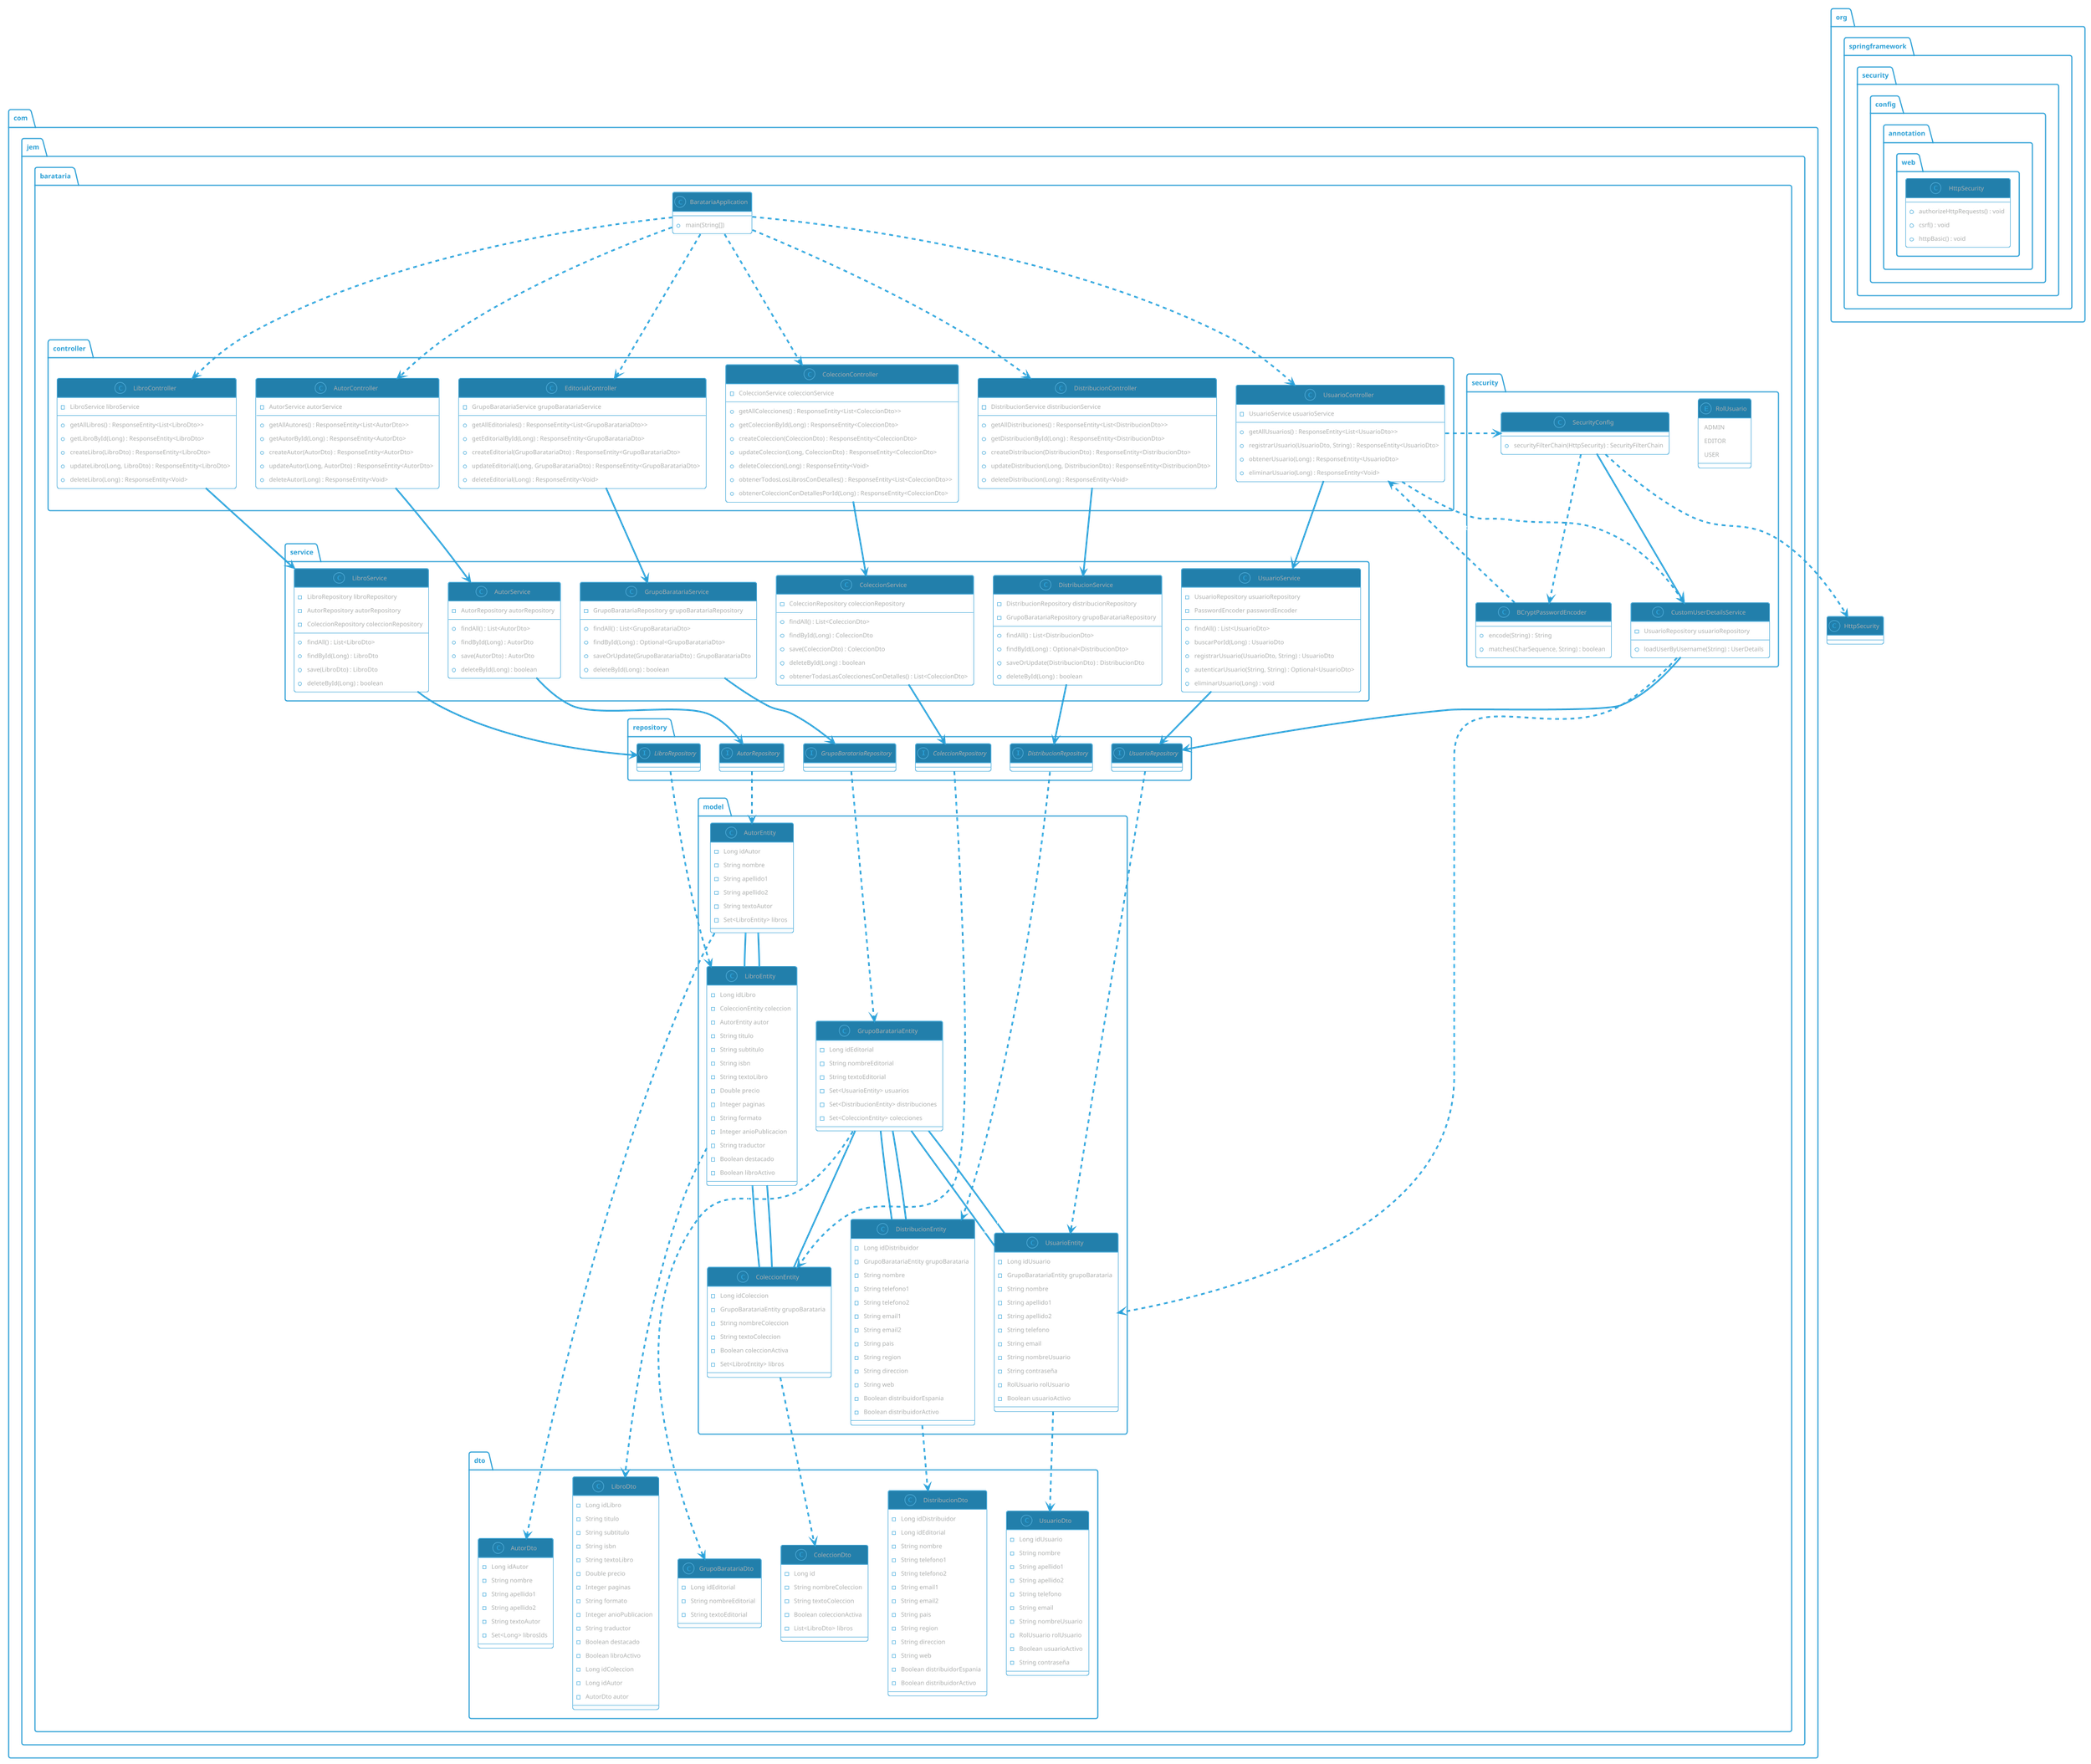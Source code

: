 @startuml
!theme cyborg-outline

' Entidades
package com.jem.barataria.model {
    class AutorEntity {
        -Long idAutor
        -String nombre
        -String apellido1
        -String apellido2
        -String textoAutor
        -Set<LibroEntity> libros
    }

    class ColeccionEntity {
        -Long idColeccion
        -GrupoBaratariaEntity grupoBarataria
        -String nombreColeccion
        -String textoColeccion
        -Boolean coleccionActiva
        -Set<LibroEntity> libros
    }

    class DistribucionEntity {
        -Long idDistribuidor
        -GrupoBaratariaEntity grupoBarataria
        -String nombre
        -String telefono1
        -String telefono2
        -String email1
        -String email2
        -String pais
        -String region
        -String direccion
        -String web
        -Boolean distribuidorEspania
        -Boolean distribuidorActivo
    }

    class GrupoBaratariaEntity {
        -Long idEditorial
        -String nombreEditorial
        -String textoEditorial
        -Set<UsuarioEntity> usuarios
        -Set<DistribucionEntity> distribuciones
        -Set<ColeccionEntity> colecciones
    }

    class LibroEntity {
        -Long idLibro
        -ColeccionEntity coleccion
        -AutorEntity autor
        -String titulo
        -String subtitulo
        -String isbn
        -String textoLibro
        -Double precio
        -Integer paginas
        -String formato
        -Integer anioPublicacion
        -String traductor
        -Boolean destacado
        -Boolean libroActivo
    }

    class UsuarioEntity {
        -Long idUsuario
        -GrupoBaratariaEntity grupoBarataria
        -String nombre
        -String apellido1
        -String apellido2
        -String telefono
        -String email
        -String nombreUsuario
        -String contraseña
        -RolUsuario rolUsuario
        -Boolean usuarioActivo
    }
}

' DTOs
package com.jem.barataria.dto {
    class AutorDto {
        -Long idAutor
        -String nombre
        -String apellido1
        -String apellido2
        -String textoAutor
        -Set<Long> librosIds
    }

    class ColeccionDto {
        -Long id
        -String nombreColeccion
        -String textoColeccion
        -Boolean coleccionActiva
        -List<LibroDto> libros
    }

    class DistribucionDto {
        -Long idDistribuidor
        -Long idEditorial
        -String nombre
        -String telefono1
        -String telefono2
        -String email1
        -String email2
        -String pais
        -String region
        -String direccion
        -String web
        -Boolean distribuidorEspania
        -Boolean distribuidorActivo
    }

    class GrupoBaratariaDto {
        -Long idEditorial
        -String nombreEditorial
        -String textoEditorial
    }

    class LibroDto {
        -Long idLibro
        -String titulo
        -String subtitulo
        -String isbn
        -String textoLibro
        -Double precio
        -Integer paginas
        -String formato
        -Integer anioPublicacion
        -String traductor
        -Boolean destacado
        -Boolean libroActivo
        -Long idColeccion
        -Long idAutor
        -AutorDto autor
    }

    class UsuarioDto {
        -Long idUsuario
        -String nombre
        -String apellido1
        -String apellido2
        -String telefono
        -String email
        -String nombreUsuario
        -RolUsuario rolUsuario
        -Boolean usuarioActivo
        -String contraseña
    }
}

' Repositorios
package com.jem.barataria.repository {
    interface AutorRepository {}
    interface ColeccionRepository {}
    interface DistribucionRepository {}
    interface GrupoBaratariaRepository {}
    interface LibroRepository {}
    interface UsuarioRepository {}
}

' Servicios
package com.jem.barataria.service {
    class AutorService {
        -AutorRepository autorRepository
        +findAll() : List<AutorDto>
        +findById(Long) : AutorDto
        +save(AutorDto) : AutorDto
        +deleteById(Long) : boolean
    }

    class ColeccionService {
        -ColeccionRepository coleccionRepository
        +findAll() : List<ColeccionDto>
        +findById(Long) : ColeccionDto
        +save(ColeccionDto) : ColeccionDto
        +deleteById(Long) : boolean
        +obtenerTodasLasColeccionesConDetalles() : List<ColeccionDto>
    }

    class DistribucionService {
        -DistribucionRepository distribucionRepository
        -GrupoBaratariaRepository grupoBaratariaRepository
        +findAll() : List<DistribucionDto>
        +findById(Long) : Optional<DistribucionDto>
        +saveOrUpdate(DistribucionDto) : DistribucionDto
        +deleteById(Long) : boolean
    }

    class GrupoBaratariaService {
        -GrupoBaratariaRepository grupoBaratariaRepository
        +findAll() : List<GrupoBaratariaDto>
        +findById(Long) : Optional<GrupoBaratariaDto>
        +saveOrUpdate(GrupoBaratariaDto) : GrupoBaratariaDto
        +deleteById(Long) : boolean
    }

    class LibroService {
        -LibroRepository libroRepository
        -AutorRepository autorRepository
        -ColeccionRepository coleccionRepository
        +findAll() : List<LibroDto>
        +findById(Long) : LibroDto
        +save(LibroDto) : LibroDto
        +deleteById(Long) : boolean
    }

    class UsuarioService {
        -UsuarioRepository usuarioRepository
        -PasswordEncoder passwordEncoder
        +findAll() : List<UsuarioDto>
        +buscarPorId(Long) : UsuarioDto
        +registrarUsuario(UsuarioDto, String) : UsuarioDto
        +autenticarUsuario(String, String) : Optional<UsuarioDto>
        +eliminarUsuario(Long) : void
    }
}

' Controladores
package com.jem.barataria.controller {
    class AutorController {
        -AutorService autorService
        +getAllAutores() : ResponseEntity<List<AutorDto>>
        +getAutorById(Long) : ResponseEntity<AutorDto>
        +createAutor(AutorDto) : ResponseEntity<AutorDto>
        +updateAutor(Long, AutorDto) : ResponseEntity<AutorDto>
        +deleteAutor(Long) : ResponseEntity<Void>
    }

    class ColeccionController {
        -ColeccionService coleccionService
        +getAllColecciones() : ResponseEntity<List<ColeccionDto>>
        +getColeccionById(Long) : ResponseEntity<ColeccionDto>
        +createColeccion(ColeccionDto) : ResponseEntity<ColeccionDto>
        +updateColeccion(Long, ColeccionDto) : ResponseEntity<ColeccionDto>
        +deleteColeccion(Long) : ResponseEntity<Void>
        +obtenerTodosLosLibrosConDetalles() : ResponseEntity<List<ColeccionDto>>
        +obtenerColeccionConDetallesPorId(Long) : ResponseEntity<ColeccionDto>
    }

    class DistribucionController {
        -DistribucionService distribucionService
        +getAllDistribuciones() : ResponseEntity<List<DistribucionDto>>
        +getDistribucionById(Long) : ResponseEntity<DistribucionDto>
        +createDistribucion(DistribucionDto) : ResponseEntity<DistribucionDto>
        +updateDistribucion(Long, DistribucionDto) : ResponseEntity<DistribucionDto>
        +deleteDistribucion(Long) : ResponseEntity<Void>
    }

    class EditorialController {
        -GrupoBaratariaService grupoBaratariaService
        +getAllEditoriales() : ResponseEntity<List<GrupoBaratariaDto>>
        +getEditorialById(Long) : ResponseEntity<GrupoBaratariaDto>
        +createEditorial(GrupoBaratariaDto) : ResponseEntity<GrupoBaratariaDto>
        +updateEditorial(Long, GrupoBaratariaDto) : ResponseEntity<GrupoBaratariaDto>
        +deleteEditorial(Long) : ResponseEntity<Void>
    }

    class LibroController {
        -LibroService libroService
        +getAllLibros() : ResponseEntity<List<LibroDto>>
        +getLibroById(Long) : ResponseEntity<LibroDto>
        +createLibro(LibroDto) : ResponseEntity<LibroDto>
        +updateLibro(Long, LibroDto) : ResponseEntity<LibroDto>
        +deleteLibro(Long) : ResponseEntity<Void>
    }

    class UsuarioController {
        -UsuarioService usuarioService
        +getAllUsuarios() : ResponseEntity<List<UsuarioDto>>
        +registrarUsuario(UsuarioDto, String) : ResponseEntity<UsuarioDto>
        +obtenerUsuario(Long) : ResponseEntity<UsuarioDto>
        +eliminarUsuario(Long) : ResponseEntity<Void>
    }
}

' Clases de seguridad
package com.jem.barataria.security {
    class CustomUserDetailsService {
        -UsuarioRepository usuarioRepository
        +loadUserByUsername(String) : UserDetails
    }

    enum RolUsuario {
        ADMIN
        EDITOR
        USER
    }

    class SecurityConfig {
        +securityFilterChain(HttpSecurity) : SecurityFilterChain
    }

    class BCryptPasswordEncoder {
        +encode(String) : String
        +matches(CharSequence, String) : boolean
    }
}

' Relaciones de seguridad
CustomUserDetailsService --> UsuarioRepository
SecurityConfig ..> HttpSecurity
SecurityConfig ..> BCryptPasswordEncoder
UsuarioController ..> CustomUserDetailsService

' Configuración de Spring Security
package org.springframework.security.config.annotation.web {
    class HttpSecurity {
        +authorizeHttpRequests() : void
        +csrf() : void
        +httpBasic() : void
    }
}

' Extendiendo el diagrama con relaciones de seguridad
CustomUserDetailsService ..> UsuarioEntity : load user details
BCryptPasswordEncoder ..> UsuarioController : validate password

' Relaciones con componentes de seguridad
SecurityConfig --> CustomUserDetailsService : uses > 
UsuarioController ..> SecurityConfig : uses > 


' Clase principal
package com.jem.barataria {
    class BaratariaApplication {
        +main(String[])
    }
}

' Relaciones de controladores a servicios
AutorController --> AutorService
ColeccionController --> ColeccionService
DistribucionController --> DistribucionService
EditorialController --> GrupoBaratariaService
LibroController --> LibroService
UsuarioController --> UsuarioService

' Relación de la aplicación principal
BaratariaApplication ..> AutorController
BaratariaApplication ..> ColeccionController
BaratariaApplication ..> DistribucionController
BaratariaApplication ..> EditorialController
BaratariaApplication ..> LibroController
BaratariaApplication ..> UsuarioController

' Relaciones de servicio a repositorio
AutorService --> AutorRepository
ColeccionService --> ColeccionRepository
DistribucionService --> DistribucionRepository
GrupoBaratariaService --> GrupoBaratariaRepository
LibroService --> LibroRepository
UsuarioService --> UsuarioRepository

' Relaciones entre entidades y DTOs
AutorEntity ..> AutorDto
ColeccionEntity ..> ColeccionDto
DistribucionEntity ..> DistribucionDto
GrupoBaratariaEntity ..> GrupoBaratariaDto
LibroEntity ..> LibroDto
UsuarioEntity ..> UsuarioDto

' Relaciones entre entidades y repositorios
AutorRepository ..> AutorEntity
ColeccionRepository ..> ColeccionEntity
DistribucionRepository ..> DistribucionEntity
GrupoBaratariaRepository ..> GrupoBaratariaEntity
LibroRepository ..> LibroEntity
UsuarioRepository ..> UsuarioEntity

' Relaciones
AutorEntity "1" -- "*" LibroEntity
ColeccionEntity "1" -- "*" LibroEntity
DistribucionEntity "1" -- "*" GrupoBaratariaEntity
GrupoBaratariaEntity "1" -- "*" UsuarioEntity
GrupoBaratariaEntity "1" -- "*" DistribucionEntity
GrupoBaratariaEntity "1" -- "*" ColeccionEntity
LibroEntity "1" -- "1" ColeccionEntity
LibroEntity "1" -- "1" AutorEntity
UsuarioEntity "1" -- "1" GrupoBaratariaEntity
@enduml
